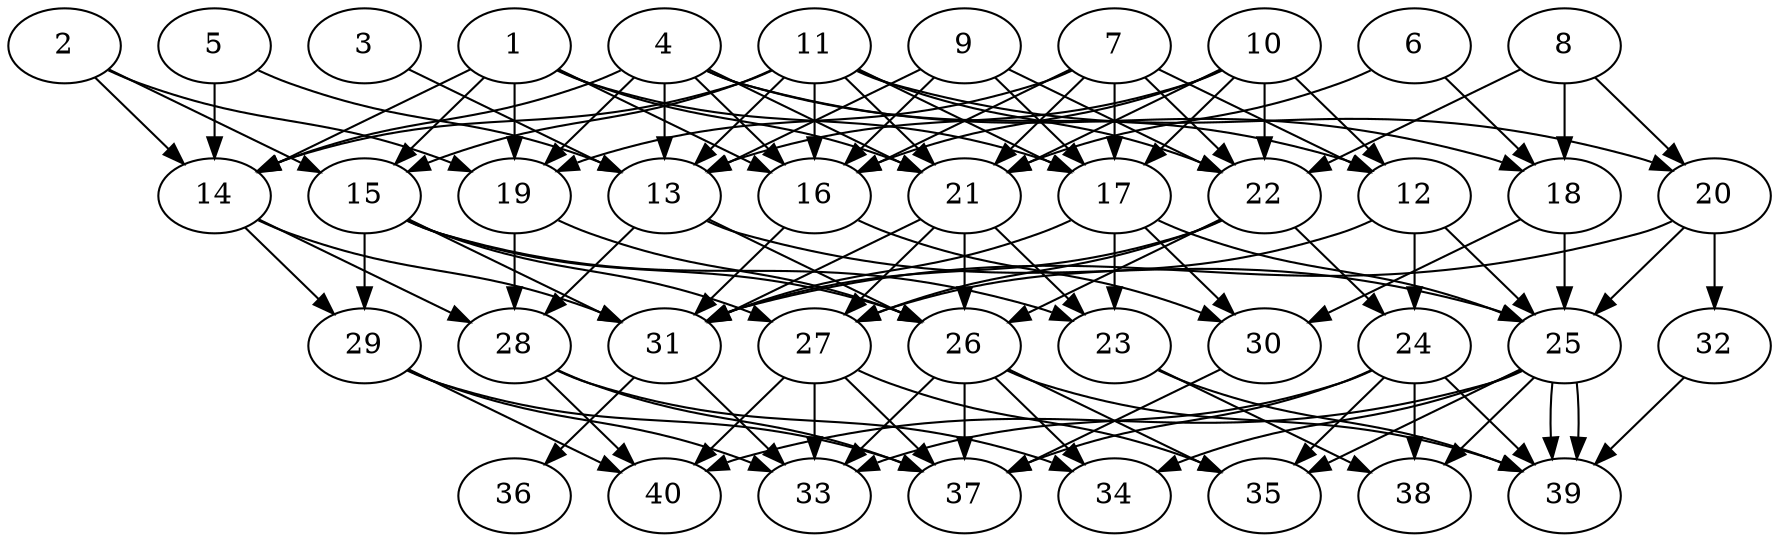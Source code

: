 // DAG automatically generated by daggen at Thu Oct  3 14:06:49 2019
// ./daggen --dot -n 40 --ccr 0.5 --fat 0.7 --regular 0.7 --density 0.6 --mindata 5242880 --maxdata 52428800 
digraph G {
  1 [size="38940672", alpha="0.10", expect_size="19470336"] 
  1 -> 14 [size ="19470336"]
  1 -> 15 [size ="19470336"]
  1 -> 16 [size ="19470336"]
  1 -> 17 [size ="19470336"]
  1 -> 19 [size ="19470336"]
  1 -> 21 [size ="19470336"]
  2 [size="87527424", alpha="0.17", expect_size="43763712"] 
  2 -> 14 [size ="43763712"]
  2 -> 15 [size ="43763712"]
  2 -> 19 [size ="43763712"]
  3 [size="14270464", alpha="0.18", expect_size="7135232"] 
  3 -> 13 [size ="7135232"]
  4 [size="31143936", alpha="0.19", expect_size="15571968"] 
  4 -> 12 [size ="15571968"]
  4 -> 13 [size ="15571968"]
  4 -> 14 [size ="15571968"]
  4 -> 16 [size ="15571968"]
  4 -> 18 [size ="15571968"]
  4 -> 19 [size ="15571968"]
  4 -> 21 [size ="15571968"]
  5 [size="61652992", alpha="0.07", expect_size="30826496"] 
  5 -> 13 [size ="30826496"]
  5 -> 14 [size ="30826496"]
  6 [size="49000448", alpha="0.18", expect_size="24500224"] 
  6 -> 18 [size ="24500224"]
  6 -> 21 [size ="24500224"]
  7 [size="59072512", alpha="0.10", expect_size="29536256"] 
  7 -> 12 [size ="29536256"]
  7 -> 16 [size ="29536256"]
  7 -> 17 [size ="29536256"]
  7 -> 19 [size ="29536256"]
  7 -> 21 [size ="29536256"]
  7 -> 22 [size ="29536256"]
  8 [size="76156928", alpha="0.16", expect_size="38078464"] 
  8 -> 18 [size ="38078464"]
  8 -> 20 [size ="38078464"]
  8 -> 22 [size ="38078464"]
  9 [size="87599104", alpha="0.13", expect_size="43799552"] 
  9 -> 13 [size ="43799552"]
  9 -> 16 [size ="43799552"]
  9 -> 17 [size ="43799552"]
  9 -> 22 [size ="43799552"]
  10 [size="17455104", alpha="0.17", expect_size="8727552"] 
  10 -> 12 [size ="8727552"]
  10 -> 13 [size ="8727552"]
  10 -> 16 [size ="8727552"]
  10 -> 17 [size ="8727552"]
  10 -> 21 [size ="8727552"]
  10 -> 22 [size ="8727552"]
  11 [size="52199424", alpha="0.06", expect_size="26099712"] 
  11 -> 13 [size ="26099712"]
  11 -> 14 [size ="26099712"]
  11 -> 15 [size ="26099712"]
  11 -> 16 [size ="26099712"]
  11 -> 17 [size ="26099712"]
  11 -> 20 [size ="26099712"]
  11 -> 21 [size ="26099712"]
  11 -> 22 [size ="26099712"]
  12 [size="101414912", alpha="0.10", expect_size="50707456"] 
  12 -> 24 [size ="50707456"]
  12 -> 25 [size ="50707456"]
  12 -> 27 [size ="50707456"]
  13 [size="86933504", alpha="0.18", expect_size="43466752"] 
  13 -> 25 [size ="43466752"]
  13 -> 26 [size ="43466752"]
  13 -> 28 [size ="43466752"]
  14 [size="76787712", alpha="0.05", expect_size="38393856"] 
  14 -> 28 [size ="38393856"]
  14 -> 29 [size ="38393856"]
  14 -> 31 [size ="38393856"]
  15 [size="71786496", alpha="0.07", expect_size="35893248"] 
  15 -> 23 [size ="35893248"]
  15 -> 26 [size ="35893248"]
  15 -> 27 [size ="35893248"]
  15 -> 29 [size ="35893248"]
  15 -> 31 [size ="35893248"]
  16 [size="103929856", alpha="0.06", expect_size="51964928"] 
  16 -> 30 [size ="51964928"]
  16 -> 31 [size ="51964928"]
  17 [size="96235520", alpha="0.18", expect_size="48117760"] 
  17 -> 23 [size ="48117760"]
  17 -> 25 [size ="48117760"]
  17 -> 30 [size ="48117760"]
  17 -> 31 [size ="48117760"]
  18 [size="51054592", alpha="0.06", expect_size="25527296"] 
  18 -> 25 [size ="25527296"]
  18 -> 30 [size ="25527296"]
  19 [size="32692224", alpha="0.05", expect_size="16346112"] 
  19 -> 26 [size ="16346112"]
  19 -> 28 [size ="16346112"]
  20 [size="96043008", alpha="0.08", expect_size="48021504"] 
  20 -> 25 [size ="48021504"]
  20 -> 31 [size ="48021504"]
  20 -> 32 [size ="48021504"]
  21 [size="82364416", alpha="0.18", expect_size="41182208"] 
  21 -> 23 [size ="41182208"]
  21 -> 26 [size ="41182208"]
  21 -> 27 [size ="41182208"]
  21 -> 31 [size ="41182208"]
  22 [size="14780416", alpha="0.04", expect_size="7390208"] 
  22 -> 24 [size ="7390208"]
  22 -> 26 [size ="7390208"]
  22 -> 27 [size ="7390208"]
  22 -> 31 [size ="7390208"]
  23 [size="63598592", alpha="0.11", expect_size="31799296"] 
  23 -> 38 [size ="31799296"]
  23 -> 39 [size ="31799296"]
  24 [size="54532096", alpha="0.02", expect_size="27266048"] 
  24 -> 33 [size ="27266048"]
  24 -> 35 [size ="27266048"]
  24 -> 37 [size ="27266048"]
  24 -> 38 [size ="27266048"]
  24 -> 39 [size ="27266048"]
  25 [size="75935744", alpha="0.04", expect_size="37967872"] 
  25 -> 34 [size ="37967872"]
  25 -> 35 [size ="37967872"]
  25 -> 38 [size ="37967872"]
  25 -> 39 [size ="37967872"]
  25 -> 39 [size ="37967872"]
  25 -> 40 [size ="37967872"]
  26 [size="13887488", alpha="0.15", expect_size="6943744"] 
  26 -> 33 [size ="6943744"]
  26 -> 34 [size ="6943744"]
  26 -> 35 [size ="6943744"]
  26 -> 37 [size ="6943744"]
  26 -> 39 [size ="6943744"]
  27 [size="44369920", alpha="0.15", expect_size="22184960"] 
  27 -> 33 [size ="22184960"]
  27 -> 35 [size ="22184960"]
  27 -> 37 [size ="22184960"]
  27 -> 40 [size ="22184960"]
  28 [size="36536320", alpha="0.10", expect_size="18268160"] 
  28 -> 34 [size ="18268160"]
  28 -> 37 [size ="18268160"]
  28 -> 40 [size ="18268160"]
  29 [size="64411648", alpha="0.01", expect_size="32205824"] 
  29 -> 33 [size ="32205824"]
  29 -> 37 [size ="32205824"]
  29 -> 40 [size ="32205824"]
  30 [size="86208512", alpha="0.13", expect_size="43104256"] 
  30 -> 37 [size ="43104256"]
  31 [size="31223808", alpha="0.14", expect_size="15611904"] 
  31 -> 33 [size ="15611904"]
  31 -> 36 [size ="15611904"]
  32 [size="22290432", alpha="0.14", expect_size="11145216"] 
  32 -> 39 [size ="11145216"]
  33 [size="42072064", alpha="0.11", expect_size="21036032"] 
  34 [size="94359552", alpha="0.02", expect_size="47179776"] 
  35 [size="11063296", alpha="0.05", expect_size="5531648"] 
  36 [size="32098304", alpha="0.09", expect_size="16049152"] 
  37 [size="101609472", alpha="0.11", expect_size="50804736"] 
  38 [size="79437824", alpha="0.01", expect_size="39718912"] 
  39 [size="31256576", alpha="0.16", expect_size="15628288"] 
  40 [size="34179072", alpha="0.09", expect_size="17089536"] 
}
